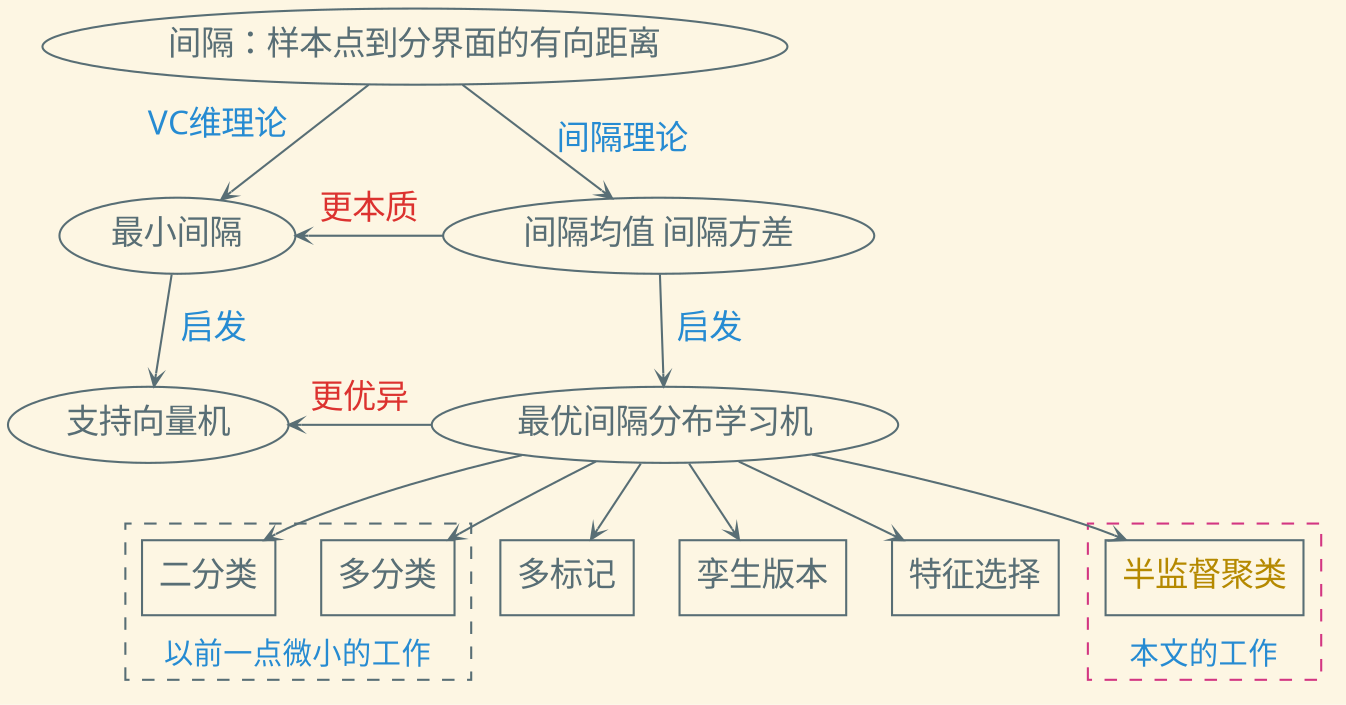 digraph g {
graph [nodesep=0.3 ranksep=0.5]
style=filled
bgcolor="#fdf6e3"

node [shape=ellipse color="#586e75" fontcolor="#586e75" fontsize=16 fontname="EBG,fzlz"]
edge [arrowhead=vee color="#586e75" fontcolor="#268bd2" fontsize=16 fontname="EBG,fzlz" arrowsize=0.6]

间隔：样本点到分界面的有向距离 -> 最小间隔 [headlabel="VC维理论" labeldistance=3.5 labelangle=55]
间隔：样本点到分界面的有向距离 -> "间隔均值 间隔方差" [label="间隔理论"]

最小间隔 -> 支持向量机 [label="  启发"]

node [fontcolor="#586e75"]

"间隔均值 间隔方差" -> 最优间隔分布学习机 [label="  启发"]

edge [fontcolor="#dc322f"]

"间隔均值 间隔方差" -> 最小间隔 [label="更本质" constraint=false]

最优间隔分布学习机 -> 支持向量机 [label="更优异" constraint=false]

node [shape=box]

最优间隔分布学习机 -> {二分类 多分类}

subgraph cluster_1 {
    label="以前一点微小的工作"
    fontname="EBG,fzlz"
    color="#586e75"
    fontcolor="#268bd2"
    style="dashed"
    labelloc="b"
    二分类 多分类
}

最优间隔分布学习机 -> {多标记 孪生版本 特征选择}

node [fontcolor="#b58900"]
subgraph cluster_2 {
    label="本文的工作"
    fontname="EBG,fzlz"
    color="#d33682"
    fontcolor="#268bd2"
    style="dashed"
    labelloc="b"
    半监督聚类
}

最优间隔分布学习机 -> 半监督聚类
}